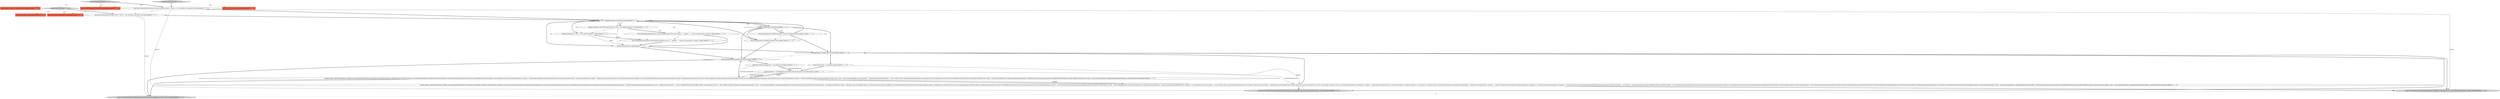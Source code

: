 digraph {
3 [style = filled, label = "entry.getValue().isCompletedExceptionally()@@@15@@@['1', '1', '0']", fillcolor = white, shape = diamond image = "AAA0AAABBB1BBB"];
8 [style = filled, label = "describeConsumerGroups['1', '0', '0']", fillcolor = lightgray, shape = diamond image = "AAA0AAABBB1BBB"];
20 [style = filled, label = "futures.get(groupId).isCompletedExceptionally()@@@15@@@['0', '0', '1']", fillcolor = white, shape = diamond image = "AAA0AAABBB3BBB"];
23 [style = filled, label = "deleteConsumerGroups['0', '0', '1']", fillcolor = lightgray, shape = diamond image = "AAA0AAABBB3BBB"];
22 [style = filled, label = "return new DeleteConsumerGroupsResult(new HashMap<String,KafkaFuture<Void>>(futures))@@@55@@@['0', '0', '1']", fillcolor = lightgray, shape = ellipse image = "AAA0AAABBB3BBB"];
16 [style = filled, label = "final Collection<String> groupIds@@@2@@@['0', '1', '0']", fillcolor = tomato, shape = box image = "AAA0AAABBB2BBB"];
14 [style = filled, label = "futures.put(groupId,new KafkaFutureImpl<ConsumerGroupDescription>())@@@11@@@['1', '1', '0']", fillcolor = white, shape = ellipse image = "AAA0AAABBB1BBB"];
2 [style = filled, label = "!futures.containsKey(groupId)@@@10@@@['1', '1', '1']", fillcolor = white, shape = diamond image = "AAA0AAABBB1BBB"];
12 [style = filled, label = "final long deadline = calcDeadlineMs(startFindCoordinatorMs,options.timeoutMs())@@@17@@@['1', '1', '1']", fillcolor = white, shape = ellipse image = "AAA0AAABBB1BBB"];
9 [style = filled, label = "KafkaFutureImpl<ConsumerGroupDescription> future = new KafkaFutureImpl<>()@@@6@@@['1', '1', '0']", fillcolor = white, shape = ellipse image = "AAA0AAABBB1BBB"];
4 [style = filled, label = "runnable.call(new Call(\"findCoordinator\",deadline,new LeastLoadedNodeProvider()){@Override AbstractRequest.Builder createRequest(int timeoutMs){return new FindCoordinatorRequest.Builder(FindCoordinatorRequest.CoordinatorType.GROUP,groupId)}@Override void handleResponse(AbstractResponse abstractResponse){final FindCoordinatorResponse fcResponse = (FindCoordinatorResponse)abstractResponseErrors error = fcResponse.error()if (error == Errors.COORDINATOR_NOT_AVAILABLE) {throw error.exception()}if (error != Errors.NONE) {KafkaFutureImpl<ConsumerGroupDescription> future = futures.get(groupId)future.completeExceptionally(error.exception())return}final long nowDescribeConsumerGroups = time.milliseconds()final int nodeId = fcResponse.node().id()runnable.call(new Call(\"describeConsumerGroups\",deadline,new ConstantNodeIdProvider(nodeId)){@Override AbstractRequest.Builder createRequest(int timeoutMs){return new DescribeGroupsRequest.Builder(Collections.singletonList(groupId))}@Override void handleResponse(AbstractResponse abstractResponse){final DescribeGroupsResponse response = (DescribeGroupsResponse)abstractResponseKafkaFutureImpl<ConsumerGroupDescription> future = futures.get(groupId)final DescribeGroupsResponse.GroupMetadata groupMetadata = response.groups().get(groupId)final Errors groupError = groupMetadata.error()if (groupError != Errors.NONE) {future.completeExceptionally(groupError.exception())}{final String protocolType = groupMetadata.protocolType()if (protocolType.equals(ConsumerProtocol.PROTOCOL_TYPE) || protocolType.isEmpty()) {final List<DescribeGroupsResponse.GroupMember> members = groupMetadata.members()final List<MemberDescription> memberDescriptions = new ArrayList<>(members.size())for (DescribeGroupsResponse.GroupMember groupMember : members){Set<TopicPartition> partitions = Collections.emptySet()if (groupMember.memberAssignment().remaining() > 0) {final PartitionAssignor.Assignment assignment = ConsumerProtocol.deserializeAssignment(groupMember.memberAssignment().duplicate())partitions = new HashSet<>(assignment.partitions())}final MemberDescription memberDescription = new MemberDescription(groupMember.memberId(),groupMember.clientId(),groupMember.clientHost(),new MemberAssignment(partitions))memberDescriptions.add(memberDescription)}final ConsumerGroupDescription consumerGroupDescription = new ConsumerGroupDescription(groupId,protocolType.isEmpty(),memberDescriptions,groupMetadata.protocol(),ConsumerGroupState.parse(groupMetadata.state()),fcResponse.node())future.complete(consumerGroupDescription)}}}@Override void handleFailure(Throwable throwable){KafkaFutureImpl<ConsumerGroupDescription> future = futures.get(groupId)future.completeExceptionally(throwable)}},nowDescribeConsumerGroups)}@Override void handleFailure(Throwable throwable){KafkaFutureImpl<ConsumerGroupDescription> future = futures.get(groupId)future.completeExceptionally(throwable)}},startFindCoordinatorMs)@@@19@@@['1', '1', '0']", fillcolor = white, shape = ellipse image = "AAA0AAABBB1BBB"];
13 [style = filled, label = "final Map<String,KafkaFutureImpl<ConsumerGroupDescription>> futures = new HashMap<>(groupIds.size())@@@3@@@['1', '1', '0']", fillcolor = white, shape = ellipse image = "AAA0AAABBB1BBB"];
25 [style = filled, label = "futures.put(groupId,new KafkaFutureImpl<Void>())@@@11@@@['0', '0', '1']", fillcolor = white, shape = ellipse image = "AAA0AAABBB3BBB"];
21 [style = filled, label = "final Map<String,KafkaFutureImpl<Void>> futures = new HashMap<>(groupIds.size())@@@3@@@['0', '0', '1']", fillcolor = white, shape = ellipse image = "AAA0AAABBB3BBB"];
17 [style = filled, label = "return new DescribeConsumerGroupsResult(new HashMap<String,KafkaFuture<ConsumerGroupDescription>>(futures))@@@81@@@['0', '1', '0']", fillcolor = lightgray, shape = ellipse image = "AAA0AAABBB2BBB"];
15 [style = filled, label = "future.completeExceptionally(new InvalidGroupIdException(\"The given group id '\" + groupId + \"' cannot be represented in a request.\"))@@@7@@@['1', '1', '0']", fillcolor = white, shape = ellipse image = "AAA0AAABBB1BBB"];
7 [style = filled, label = "runnable.call(new Call(\"findCoordinator\",deadline,new LeastLoadedNodeProvider()){@Override AbstractRequest.Builder createRequest(int timeoutMs){return new FindCoordinatorRequest.Builder(FindCoordinatorRequest.CoordinatorType.GROUP,groupId)}@Override void handleResponse(AbstractResponse abstractResponse){final FindCoordinatorResponse response = (FindCoordinatorResponse)abstractResponsefinal long nowDeleteConsumerGroups = time.milliseconds()final int nodeId = response.node().id()runnable.call(new Call(\"deleteConsumerGroups\",deadline,new ConstantNodeIdProvider(nodeId)){@Override AbstractRequest.Builder createRequest(int timeoutMs){return new DeleteGroupsRequest.Builder(Collections.singleton(groupId))}@Override void handleResponse(AbstractResponse abstractResponse){final DeleteGroupsResponse response = (DeleteGroupsResponse)abstractResponseKafkaFutureImpl<Void> future = futures.get(groupId)final Errors groupError = response.get(groupId)if (groupError != Errors.NONE) {future.completeExceptionally(groupError.exception())}{future.complete(null)}}@Override void handleFailure(Throwable throwable){KafkaFutureImpl<Void> future = futures.get(groupId)future.completeExceptionally(throwable)}},nowDeleteConsumerGroups)}@Override void handleFailure(Throwable throwable){KafkaFutureImpl<Void> future = futures.get(groupId)future.completeExceptionally(throwable)}},startFindCoordinatorMs)@@@18@@@['1', '1', '1']", fillcolor = white, shape = ellipse image = "AAA0AAABBB1BBB"];
6 [style = filled, label = "final DescribeConsumerGroupsOptions options@@@2@@@['1', '1', '0']", fillcolor = tomato, shape = box image = "AAA0AAABBB1BBB"];
0 [style = filled, label = "final String groupId = entry.getKey()@@@16@@@['1', '1', '0']", fillcolor = white, shape = ellipse image = "AAA0AAABBB1BBB"];
10 [style = filled, label = "groupIdIsUnrepresentable(groupId)@@@5@@@['1', '1', '1']", fillcolor = white, shape = diamond image = "AAA0AAABBB1BBB"];
28 [style = filled, label = "future.completeExceptionally(new ApiException(\"The given group id '\" + groupId + \"' cannot be represented in a request.\"))@@@7@@@['0', '0', '1']", fillcolor = white, shape = ellipse image = "AAA0AAABBB3BBB"];
26 [style = filled, label = "DeleteConsumerGroupsOptions options@@@2@@@['0', '0', '1']", fillcolor = tomato, shape = box image = "AAA0AAABBB3BBB"];
24 [style = filled, label = "Collection<String> groupIds@@@2@@@['0', '0', '1']", fillcolor = tomato, shape = box image = "AAA0AAABBB3BBB"];
5 [style = filled, label = "return new DescribeConsumerGroupsResult(new HashMap<String,KafkaFuture<ConsumerGroupDescription>>(futures))@@@69@@@['1', '0', '0']", fillcolor = lightgray, shape = ellipse image = "AAA0AAABBB1BBB"];
11 [style = filled, label = "futures.put(groupId,future)@@@8@@@['1', '1', '1']", fillcolor = white, shape = ellipse image = "AAA0AAABBB1BBB"];
18 [style = filled, label = "describeConsumerGroups['0', '1', '0']", fillcolor = lightgray, shape = diamond image = "AAA0AAABBB2BBB"];
27 [style = filled, label = "final long startFindCoordinatorMs = time.milliseconds()@@@16@@@['0', '0', '1']", fillcolor = white, shape = ellipse image = "AAA0AAABBB3BBB"];
1 [style = filled, label = "final DescribeConsumerGroupsOptions options@@@2@@@['1', '0', '0']", fillcolor = tomato, shape = box image = "AAA0AAABBB1BBB"];
19 [style = filled, label = "KafkaFutureImpl<Void> future = new KafkaFutureImpl<>()@@@6@@@['0', '0', '1']", fillcolor = white, shape = ellipse image = "AAA0AAABBB3BBB"];
5->22 [style = dashed, label="0"];
11->3 [style = bold, label=""];
12->7 [style = bold, label=""];
20->27 [style = bold, label=""];
3->20 [style = dashed, label="0"];
10->2 [style = bold, label=""];
14->3 [style = bold, label=""];
11->20 [style = bold, label=""];
27->12 [style = bold, label=""];
12->4 [style = solid, label="startFindCoordinatorMs"];
13->21 [style = dashed, label="0"];
19->28 [style = bold, label=""];
6->26 [style = dashed, label="0"];
15->28 [style = dashed, label="0"];
10->9 [style = bold, label=""];
25->10 [style = bold, label=""];
25->20 [style = bold, label=""];
7->4 [style = solid, label="deadline"];
4->5 [style = bold, label=""];
27->12 [style = solid, label="startFindCoordinatorMs"];
8->6 [style = dotted, label="true"];
20->22 [style = bold, label=""];
18->13 [style = bold, label=""];
9->15 [style = bold, label=""];
13->17 [style = solid, label="futures"];
21->22 [style = solid, label="futures"];
10->28 [style = dotted, label="true"];
2->25 [style = dotted, label="true"];
23->24 [style = dotted, label="true"];
4->17 [style = bold, label=""];
2->10 [style = bold, label=""];
7->22 [style = bold, label=""];
23->26 [style = dotted, label="true"];
7->20 [style = bold, label=""];
2->14 [style = dotted, label="true"];
2->25 [style = bold, label=""];
3->5 [style = bold, label=""];
21->10 [style = bold, label=""];
10->19 [style = bold, label=""];
2->3 [style = bold, label=""];
23->21 [style = bold, label=""];
18->6 [style = dotted, label="true"];
18->16 [style = dotted, label="true"];
3->17 [style = bold, label=""];
9->19 [style = dashed, label="0"];
11->10 [style = bold, label=""];
13->5 [style = solid, label="futures"];
19->11 [style = solid, label="future"];
14->25 [style = dashed, label="0"];
0->12 [style = bold, label=""];
15->11 [style = bold, label=""];
0->4 [style = solid, label="groupId"];
7->4 [style = bold, label=""];
27->7 [style = solid, label="startFindCoordinatorMs"];
3->0 [style = bold, label=""];
2->20 [style = bold, label=""];
12->7 [style = solid, label="deadline"];
8->13 [style = bold, label=""];
10->2 [style = dotted, label="false"];
2->14 [style = bold, label=""];
10->19 [style = dotted, label="true"];
28->11 [style = bold, label=""];
13->10 [style = bold, label=""];
10->15 [style = dotted, label="true"];
14->10 [style = bold, label=""];
10->11 [style = dotted, label="true"];
8->1 [style = dotted, label="true"];
4->3 [style = bold, label=""];
12->7 [style = solid, label="startFindCoordinatorMs"];
10->9 [style = dotted, label="true"];
9->11 [style = solid, label="future"];
}
